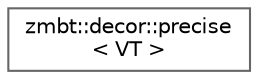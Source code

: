 digraph "Graphical Class Hierarchy"
{
 // LATEX_PDF_SIZE
  bgcolor="transparent";
  edge [fontname=Helvetica,fontsize=10,labelfontname=Helvetica,labelfontsize=10];
  node [fontname=Helvetica,fontsize=10,shape=box,height=0.2,width=0.4];
  rankdir="LR";
  Node0 [id="Node000000",label="zmbt::decor::precise\l\< VT \>",height=0.2,width=0.4,color="grey40", fillcolor="white", style="filled",URL="$structzmbt_1_1decor_1_1precise.html",tooltip="Type decorator for floating point numbers. Throws on precision loss in runtime."];
}

